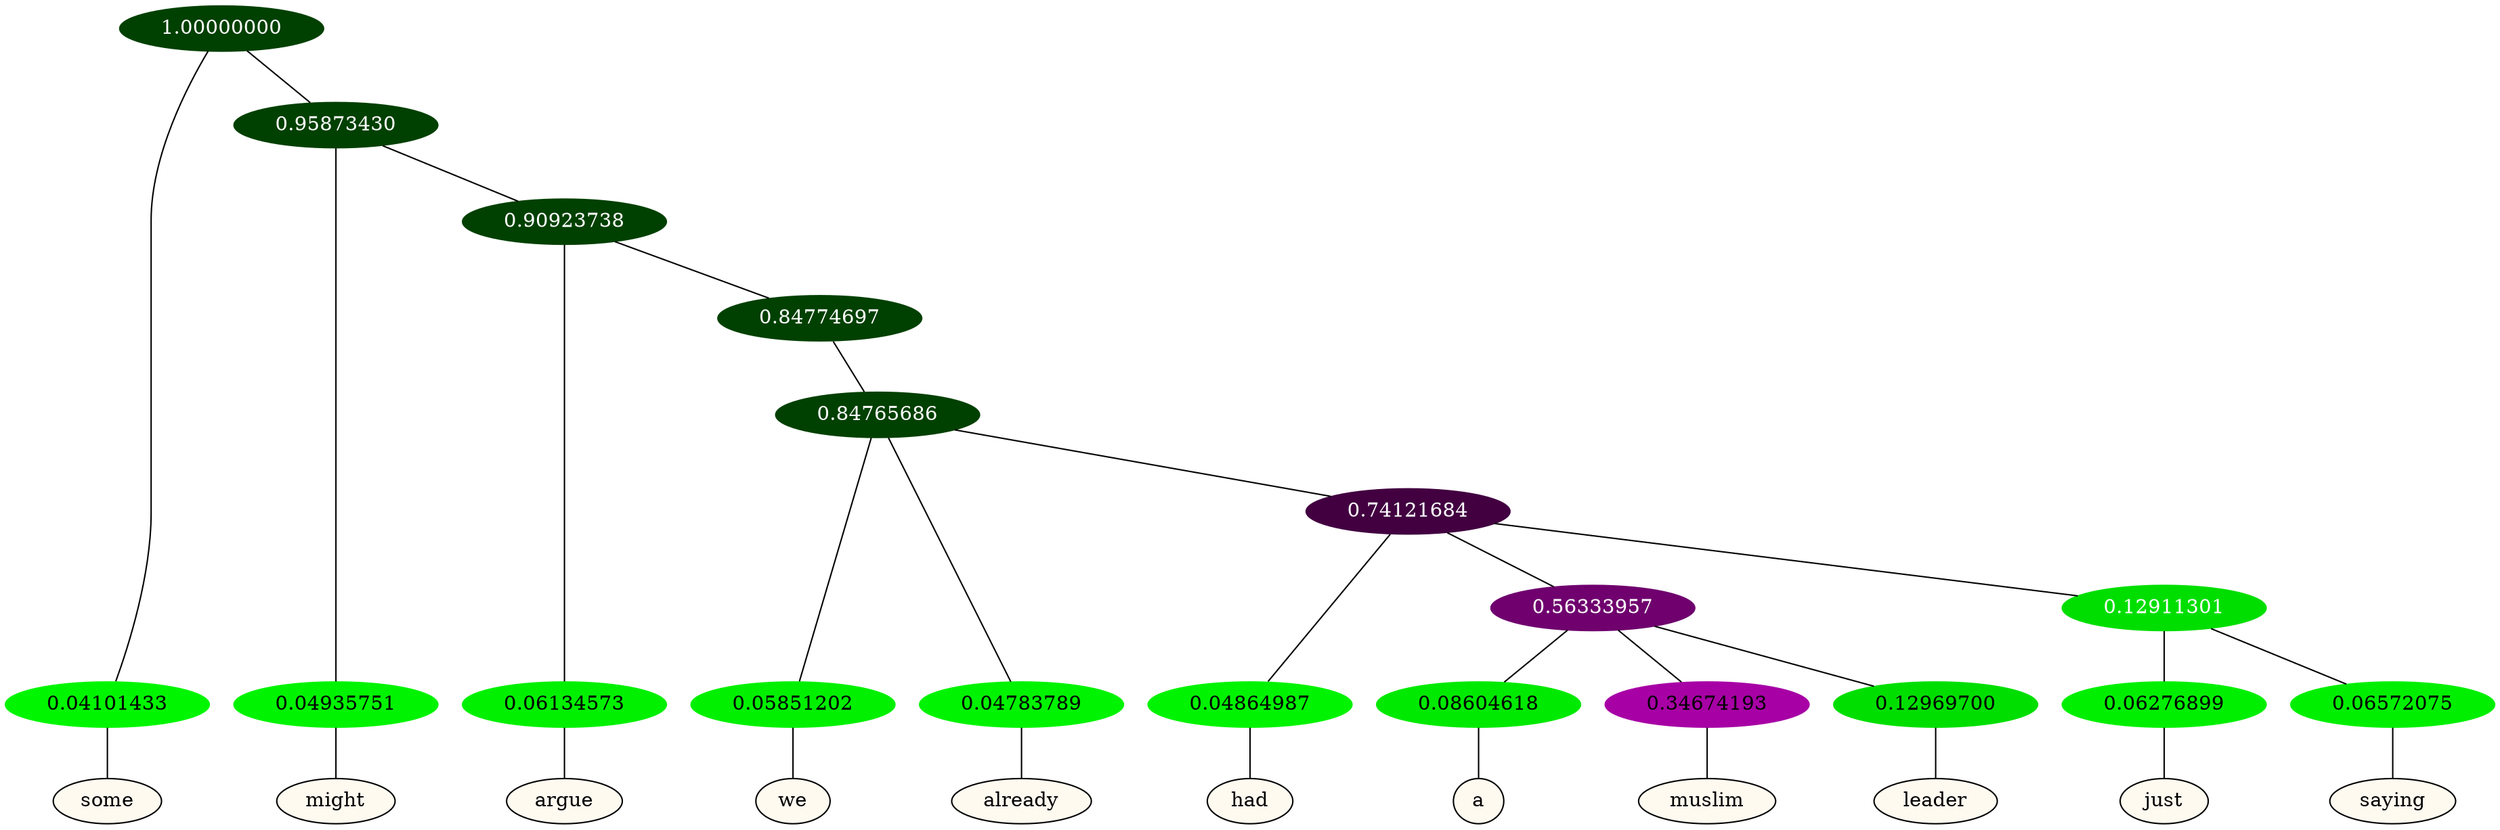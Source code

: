 graph {
	node [format=png height=0.15 nodesep=0.001 ordering=out overlap=prism overlap_scaling=0.01 ranksep=0.001 ratio=0.2 style=filled width=0.15]
	{
		rank=same
		a_w_1 [label=some color=black fillcolor=floralwhite style="filled,solid"]
		a_w_3 [label=might color=black fillcolor=floralwhite style="filled,solid"]
		a_w_5 [label=argue color=black fillcolor=floralwhite style="filled,solid"]
		a_w_8 [label=we color=black fillcolor=floralwhite style="filled,solid"]
		a_w_9 [label=already color=black fillcolor=floralwhite style="filled,solid"]
		a_w_11 [label=had color=black fillcolor=floralwhite style="filled,solid"]
		a_w_14 [label=a color=black fillcolor=floralwhite style="filled,solid"]
		a_w_15 [label=muslim color=black fillcolor=floralwhite style="filled,solid"]
		a_w_16 [label=leader color=black fillcolor=floralwhite style="filled,solid"]
		a_w_17 [label=just color=black fillcolor=floralwhite style="filled,solid"]
		a_w_18 [label=saying color=black fillcolor=floralwhite style="filled,solid"]
	}
	a_n_1 -- a_w_1
	a_n_3 -- a_w_3
	a_n_5 -- a_w_5
	a_n_8 -- a_w_8
	a_n_9 -- a_w_9
	a_n_11 -- a_w_11
	a_n_14 -- a_w_14
	a_n_15 -- a_w_15
	a_n_16 -- a_w_16
	a_n_17 -- a_w_17
	a_n_18 -- a_w_18
	{
		rank=same
		a_n_1 [label=0.04101433 color="0.334 1.000 0.959" fontcolor=black]
		a_n_3 [label=0.04935751 color="0.334 1.000 0.951" fontcolor=black]
		a_n_5 [label=0.06134573 color="0.334 1.000 0.939" fontcolor=black]
		a_n_8 [label=0.05851202 color="0.334 1.000 0.941" fontcolor=black]
		a_n_9 [label=0.04783789 color="0.334 1.000 0.952" fontcolor=black]
		a_n_11 [label=0.04864987 color="0.334 1.000 0.951" fontcolor=black]
		a_n_14 [label=0.08604618 color="0.334 1.000 0.914" fontcolor=black]
		a_n_15 [label=0.34674193 color="0.835 1.000 0.653" fontcolor=black]
		a_n_16 [label=0.12969700 color="0.334 1.000 0.870" fontcolor=black]
		a_n_17 [label=0.06276899 color="0.334 1.000 0.937" fontcolor=black]
		a_n_18 [label=0.06572075 color="0.334 1.000 0.934" fontcolor=black]
	}
	a_n_0 [label=1.00000000 color="0.334 1.000 0.250" fontcolor=grey99]
	a_n_0 -- a_n_1
	a_n_2 [label=0.95873430 color="0.334 1.000 0.250" fontcolor=grey99]
	a_n_0 -- a_n_2
	a_n_2 -- a_n_3
	a_n_4 [label=0.90923738 color="0.334 1.000 0.250" fontcolor=grey99]
	a_n_2 -- a_n_4
	a_n_4 -- a_n_5
	a_n_6 [label=0.84774697 color="0.334 1.000 0.250" fontcolor=grey99]
	a_n_4 -- a_n_6
	a_n_7 [label=0.84765686 color="0.334 1.000 0.250" fontcolor=grey99]
	a_n_6 -- a_n_7
	a_n_7 -- a_n_8
	a_n_7 -- a_n_9
	a_n_10 [label=0.74121684 color="0.835 1.000 0.259" fontcolor=grey99]
	a_n_7 -- a_n_10
	a_n_10 -- a_n_11
	a_n_12 [label=0.56333957 color="0.835 1.000 0.437" fontcolor=grey99]
	a_n_10 -- a_n_12
	a_n_13 [label=0.12911301 color="0.334 1.000 0.871" fontcolor=grey99]
	a_n_10 -- a_n_13
	a_n_12 -- a_n_14
	a_n_12 -- a_n_15
	a_n_12 -- a_n_16
	a_n_13 -- a_n_17
	a_n_13 -- a_n_18
}
